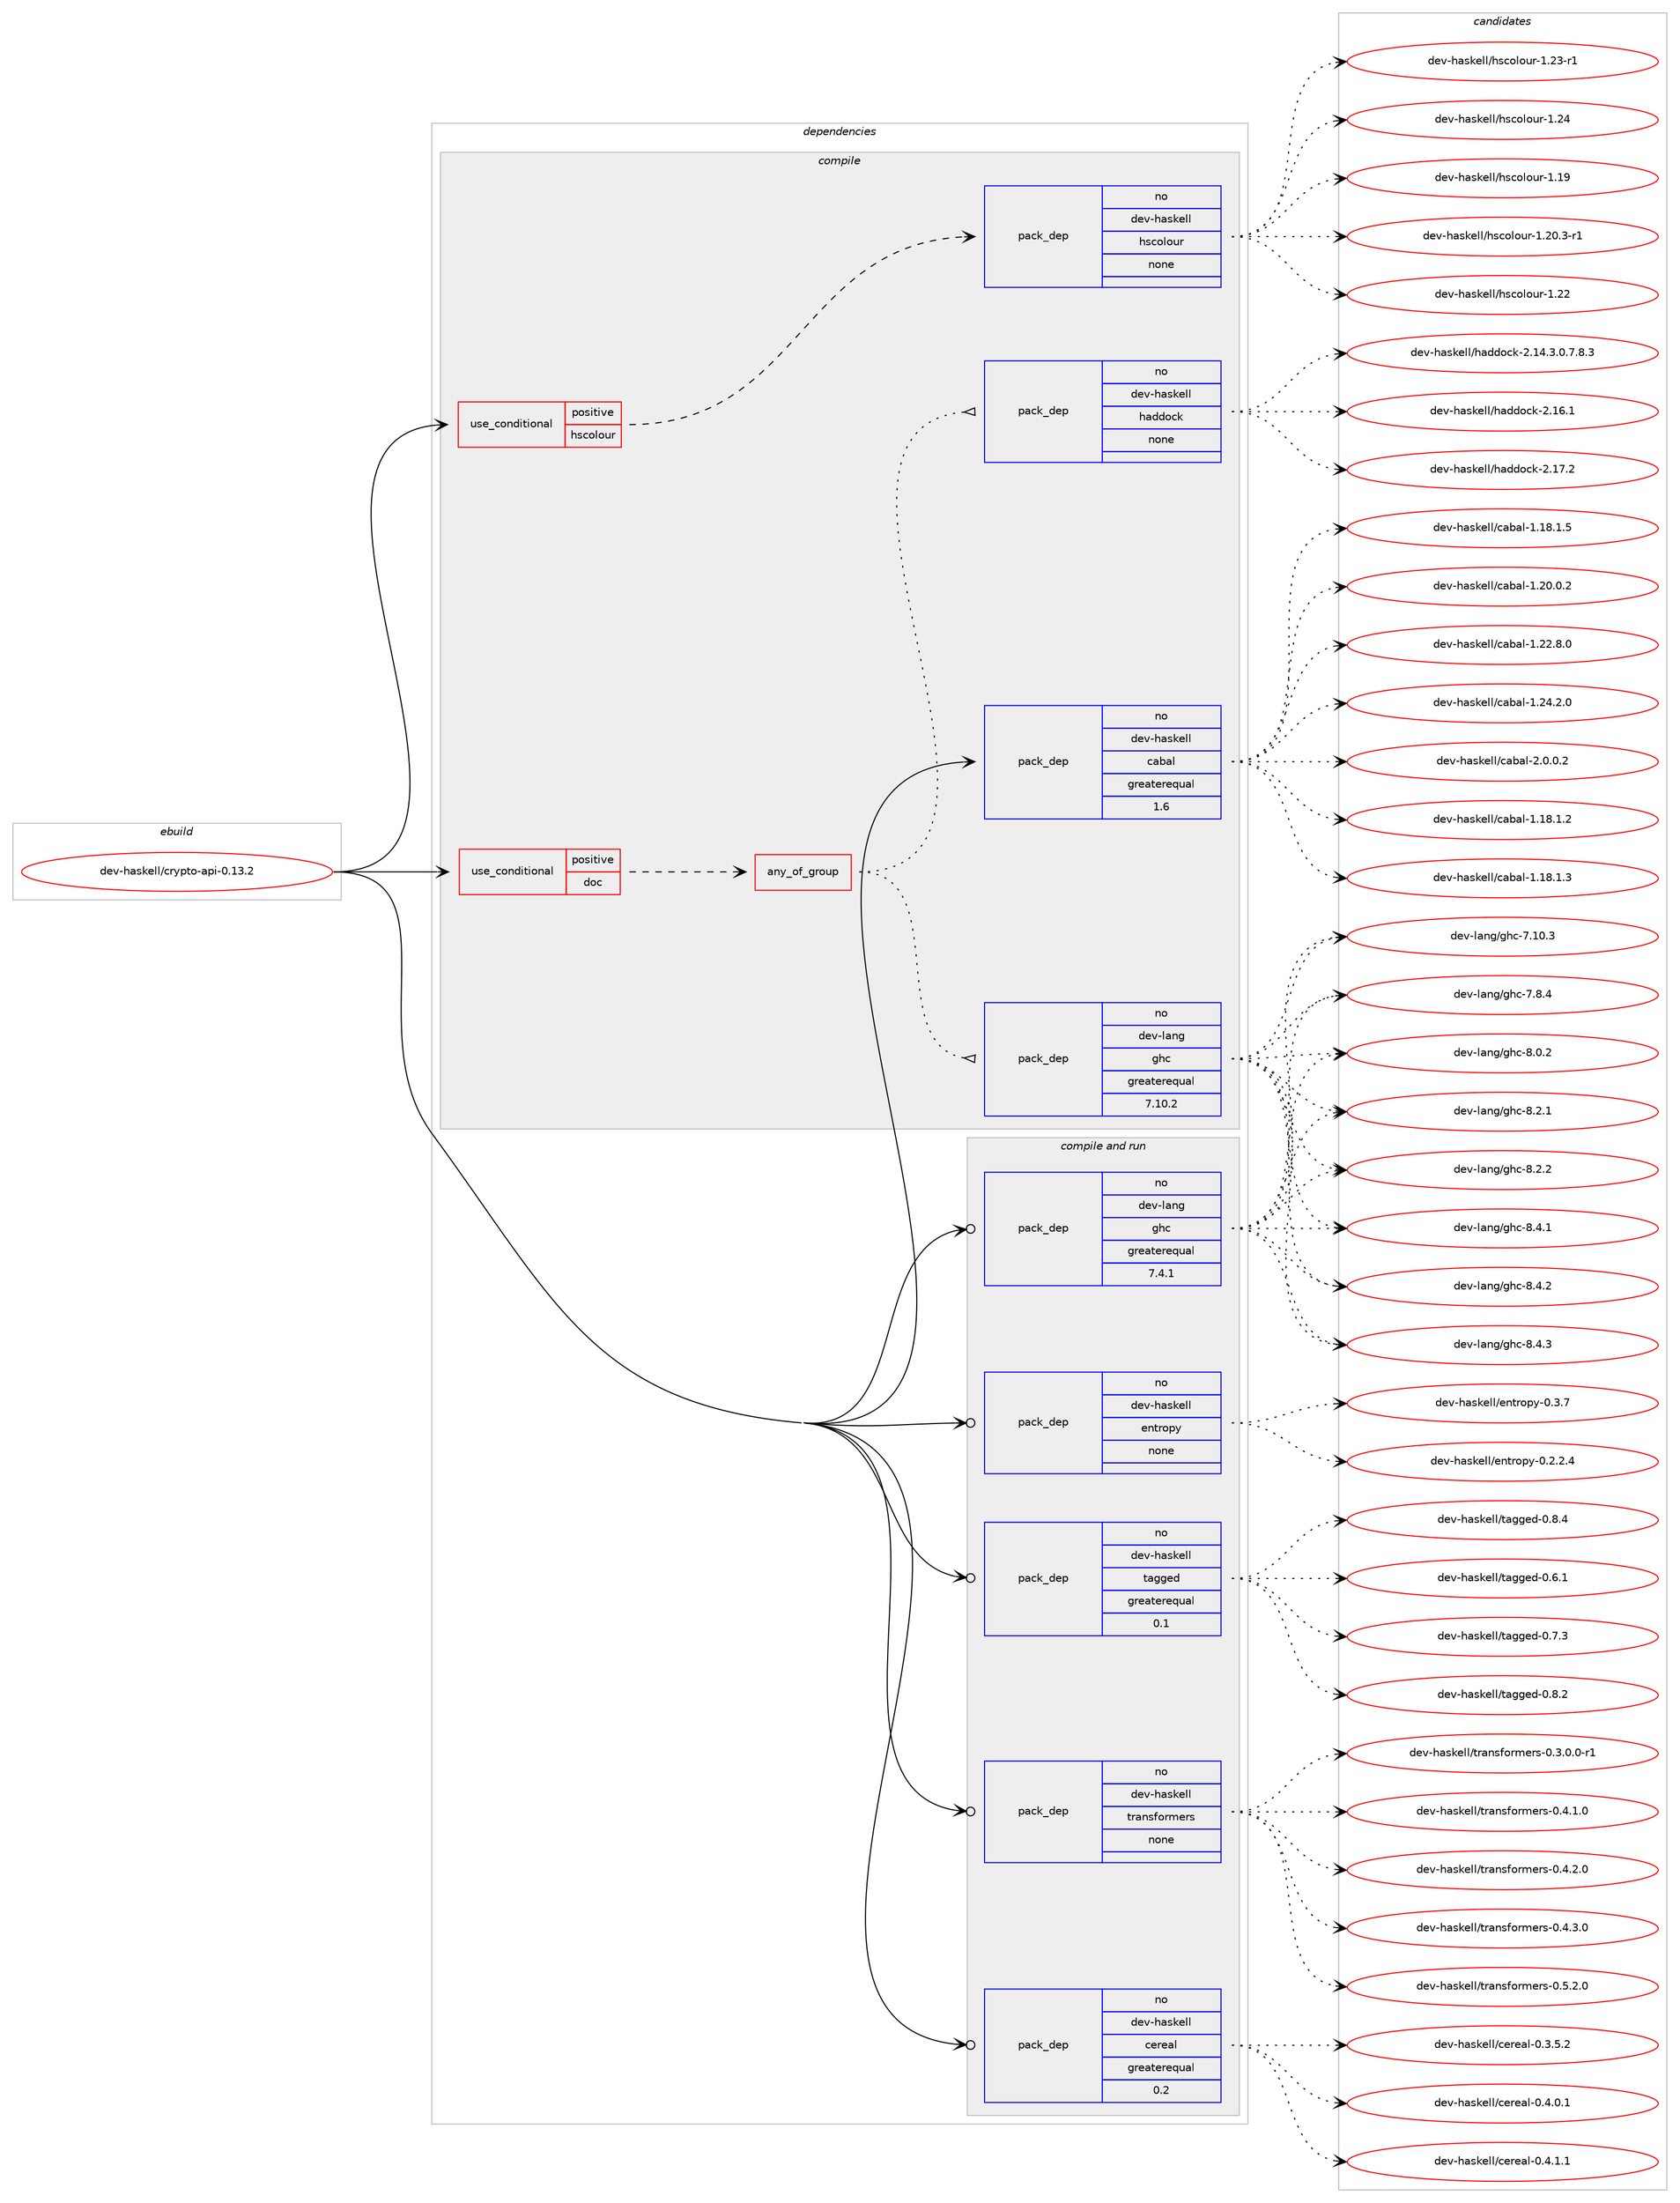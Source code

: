 digraph prolog {

# *************
# Graph options
# *************

newrank=true;
concentrate=true;
compound=true;
graph [rankdir=LR,fontname=Helvetica,fontsize=10,ranksep=1.5];#, ranksep=2.5, nodesep=0.2];
edge  [arrowhead=vee];
node  [fontname=Helvetica,fontsize=10];

# **********
# The ebuild
# **********

subgraph cluster_leftcol {
color=gray;
rank=same;
label=<<i>ebuild</i>>;
id [label="dev-haskell/crypto-api-0.13.2", color=red, width=4, href="../dev-haskell/crypto-api-0.13.2.svg"];
}

# ****************
# The dependencies
# ****************

subgraph cluster_midcol {
color=gray;
label=<<i>dependencies</i>>;
subgraph cluster_compile {
fillcolor="#eeeeee";
style=filled;
label=<<i>compile</i>>;
subgraph cond359185 {
dependency1330103 [label=<<TABLE BORDER="0" CELLBORDER="1" CELLSPACING="0" CELLPADDING="4"><TR><TD ROWSPAN="3" CELLPADDING="10">use_conditional</TD></TR><TR><TD>positive</TD></TR><TR><TD>doc</TD></TR></TABLE>>, shape=none, color=red];
subgraph any20734 {
dependency1330104 [label=<<TABLE BORDER="0" CELLBORDER="1" CELLSPACING="0" CELLPADDING="4"><TR><TD CELLPADDING="10">any_of_group</TD></TR></TABLE>>, shape=none, color=red];subgraph pack949632 {
dependency1330105 [label=<<TABLE BORDER="0" CELLBORDER="1" CELLSPACING="0" CELLPADDING="4" WIDTH="220"><TR><TD ROWSPAN="6" CELLPADDING="30">pack_dep</TD></TR><TR><TD WIDTH="110">no</TD></TR><TR><TD>dev-haskell</TD></TR><TR><TD>haddock</TD></TR><TR><TD>none</TD></TR><TR><TD></TD></TR></TABLE>>, shape=none, color=blue];
}
dependency1330104:e -> dependency1330105:w [weight=20,style="dotted",arrowhead="oinv"];
subgraph pack949633 {
dependency1330106 [label=<<TABLE BORDER="0" CELLBORDER="1" CELLSPACING="0" CELLPADDING="4" WIDTH="220"><TR><TD ROWSPAN="6" CELLPADDING="30">pack_dep</TD></TR><TR><TD WIDTH="110">no</TD></TR><TR><TD>dev-lang</TD></TR><TR><TD>ghc</TD></TR><TR><TD>greaterequal</TD></TR><TR><TD>7.10.2</TD></TR></TABLE>>, shape=none, color=blue];
}
dependency1330104:e -> dependency1330106:w [weight=20,style="dotted",arrowhead="oinv"];
}
dependency1330103:e -> dependency1330104:w [weight=20,style="dashed",arrowhead="vee"];
}
id:e -> dependency1330103:w [weight=20,style="solid",arrowhead="vee"];
subgraph cond359186 {
dependency1330107 [label=<<TABLE BORDER="0" CELLBORDER="1" CELLSPACING="0" CELLPADDING="4"><TR><TD ROWSPAN="3" CELLPADDING="10">use_conditional</TD></TR><TR><TD>positive</TD></TR><TR><TD>hscolour</TD></TR></TABLE>>, shape=none, color=red];
subgraph pack949634 {
dependency1330108 [label=<<TABLE BORDER="0" CELLBORDER="1" CELLSPACING="0" CELLPADDING="4" WIDTH="220"><TR><TD ROWSPAN="6" CELLPADDING="30">pack_dep</TD></TR><TR><TD WIDTH="110">no</TD></TR><TR><TD>dev-haskell</TD></TR><TR><TD>hscolour</TD></TR><TR><TD>none</TD></TR><TR><TD></TD></TR></TABLE>>, shape=none, color=blue];
}
dependency1330107:e -> dependency1330108:w [weight=20,style="dashed",arrowhead="vee"];
}
id:e -> dependency1330107:w [weight=20,style="solid",arrowhead="vee"];
subgraph pack949635 {
dependency1330109 [label=<<TABLE BORDER="0" CELLBORDER="1" CELLSPACING="0" CELLPADDING="4" WIDTH="220"><TR><TD ROWSPAN="6" CELLPADDING="30">pack_dep</TD></TR><TR><TD WIDTH="110">no</TD></TR><TR><TD>dev-haskell</TD></TR><TR><TD>cabal</TD></TR><TR><TD>greaterequal</TD></TR><TR><TD>1.6</TD></TR></TABLE>>, shape=none, color=blue];
}
id:e -> dependency1330109:w [weight=20,style="solid",arrowhead="vee"];
}
subgraph cluster_compileandrun {
fillcolor="#eeeeee";
style=filled;
label=<<i>compile and run</i>>;
subgraph pack949636 {
dependency1330110 [label=<<TABLE BORDER="0" CELLBORDER="1" CELLSPACING="0" CELLPADDING="4" WIDTH="220"><TR><TD ROWSPAN="6" CELLPADDING="30">pack_dep</TD></TR><TR><TD WIDTH="110">no</TD></TR><TR><TD>dev-haskell</TD></TR><TR><TD>cereal</TD></TR><TR><TD>greaterequal</TD></TR><TR><TD>0.2</TD></TR></TABLE>>, shape=none, color=blue];
}
id:e -> dependency1330110:w [weight=20,style="solid",arrowhead="odotvee"];
subgraph pack949637 {
dependency1330111 [label=<<TABLE BORDER="0" CELLBORDER="1" CELLSPACING="0" CELLPADDING="4" WIDTH="220"><TR><TD ROWSPAN="6" CELLPADDING="30">pack_dep</TD></TR><TR><TD WIDTH="110">no</TD></TR><TR><TD>dev-haskell</TD></TR><TR><TD>entropy</TD></TR><TR><TD>none</TD></TR><TR><TD></TD></TR></TABLE>>, shape=none, color=blue];
}
id:e -> dependency1330111:w [weight=20,style="solid",arrowhead="odotvee"];
subgraph pack949638 {
dependency1330112 [label=<<TABLE BORDER="0" CELLBORDER="1" CELLSPACING="0" CELLPADDING="4" WIDTH="220"><TR><TD ROWSPAN="6" CELLPADDING="30">pack_dep</TD></TR><TR><TD WIDTH="110">no</TD></TR><TR><TD>dev-haskell</TD></TR><TR><TD>tagged</TD></TR><TR><TD>greaterequal</TD></TR><TR><TD>0.1</TD></TR></TABLE>>, shape=none, color=blue];
}
id:e -> dependency1330112:w [weight=20,style="solid",arrowhead="odotvee"];
subgraph pack949639 {
dependency1330113 [label=<<TABLE BORDER="0" CELLBORDER="1" CELLSPACING="0" CELLPADDING="4" WIDTH="220"><TR><TD ROWSPAN="6" CELLPADDING="30">pack_dep</TD></TR><TR><TD WIDTH="110">no</TD></TR><TR><TD>dev-haskell</TD></TR><TR><TD>transformers</TD></TR><TR><TD>none</TD></TR><TR><TD></TD></TR></TABLE>>, shape=none, color=blue];
}
id:e -> dependency1330113:w [weight=20,style="solid",arrowhead="odotvee"];
subgraph pack949640 {
dependency1330114 [label=<<TABLE BORDER="0" CELLBORDER="1" CELLSPACING="0" CELLPADDING="4" WIDTH="220"><TR><TD ROWSPAN="6" CELLPADDING="30">pack_dep</TD></TR><TR><TD WIDTH="110">no</TD></TR><TR><TD>dev-lang</TD></TR><TR><TD>ghc</TD></TR><TR><TD>greaterequal</TD></TR><TR><TD>7.4.1</TD></TR></TABLE>>, shape=none, color=blue];
}
id:e -> dependency1330114:w [weight=20,style="solid",arrowhead="odotvee"];
}
subgraph cluster_run {
fillcolor="#eeeeee";
style=filled;
label=<<i>run</i>>;
}
}

# **************
# The candidates
# **************

subgraph cluster_choices {
rank=same;
color=gray;
label=<<i>candidates</i>>;

subgraph choice949632 {
color=black;
nodesep=1;
choice1001011184510497115107101108108471049710010011199107455046495246514648465546564651 [label="dev-haskell/haddock-2.14.3.0.7.8.3", color=red, width=4,href="../dev-haskell/haddock-2.14.3.0.7.8.3.svg"];
choice100101118451049711510710110810847104971001001119910745504649544649 [label="dev-haskell/haddock-2.16.1", color=red, width=4,href="../dev-haskell/haddock-2.16.1.svg"];
choice100101118451049711510710110810847104971001001119910745504649554650 [label="dev-haskell/haddock-2.17.2", color=red, width=4,href="../dev-haskell/haddock-2.17.2.svg"];
dependency1330105:e -> choice1001011184510497115107101108108471049710010011199107455046495246514648465546564651:w [style=dotted,weight="100"];
dependency1330105:e -> choice100101118451049711510710110810847104971001001119910745504649544649:w [style=dotted,weight="100"];
dependency1330105:e -> choice100101118451049711510710110810847104971001001119910745504649554650:w [style=dotted,weight="100"];
}
subgraph choice949633 {
color=black;
nodesep=1;
choice1001011184510897110103471031049945554649484651 [label="dev-lang/ghc-7.10.3", color=red, width=4,href="../dev-lang/ghc-7.10.3.svg"];
choice10010111845108971101034710310499455546564652 [label="dev-lang/ghc-7.8.4", color=red, width=4,href="../dev-lang/ghc-7.8.4.svg"];
choice10010111845108971101034710310499455646484650 [label="dev-lang/ghc-8.0.2", color=red, width=4,href="../dev-lang/ghc-8.0.2.svg"];
choice10010111845108971101034710310499455646504649 [label="dev-lang/ghc-8.2.1", color=red, width=4,href="../dev-lang/ghc-8.2.1.svg"];
choice10010111845108971101034710310499455646504650 [label="dev-lang/ghc-8.2.2", color=red, width=4,href="../dev-lang/ghc-8.2.2.svg"];
choice10010111845108971101034710310499455646524649 [label="dev-lang/ghc-8.4.1", color=red, width=4,href="../dev-lang/ghc-8.4.1.svg"];
choice10010111845108971101034710310499455646524650 [label="dev-lang/ghc-8.4.2", color=red, width=4,href="../dev-lang/ghc-8.4.2.svg"];
choice10010111845108971101034710310499455646524651 [label="dev-lang/ghc-8.4.3", color=red, width=4,href="../dev-lang/ghc-8.4.3.svg"];
dependency1330106:e -> choice1001011184510897110103471031049945554649484651:w [style=dotted,weight="100"];
dependency1330106:e -> choice10010111845108971101034710310499455546564652:w [style=dotted,weight="100"];
dependency1330106:e -> choice10010111845108971101034710310499455646484650:w [style=dotted,weight="100"];
dependency1330106:e -> choice10010111845108971101034710310499455646504649:w [style=dotted,weight="100"];
dependency1330106:e -> choice10010111845108971101034710310499455646504650:w [style=dotted,weight="100"];
dependency1330106:e -> choice10010111845108971101034710310499455646524649:w [style=dotted,weight="100"];
dependency1330106:e -> choice10010111845108971101034710310499455646524650:w [style=dotted,weight="100"];
dependency1330106:e -> choice10010111845108971101034710310499455646524651:w [style=dotted,weight="100"];
}
subgraph choice949634 {
color=black;
nodesep=1;
choice100101118451049711510710110810847104115991111081111171144549464957 [label="dev-haskell/hscolour-1.19", color=red, width=4,href="../dev-haskell/hscolour-1.19.svg"];
choice10010111845104971151071011081084710411599111108111117114454946504846514511449 [label="dev-haskell/hscolour-1.20.3-r1", color=red, width=4,href="../dev-haskell/hscolour-1.20.3-r1.svg"];
choice100101118451049711510710110810847104115991111081111171144549465050 [label="dev-haskell/hscolour-1.22", color=red, width=4,href="../dev-haskell/hscolour-1.22.svg"];
choice1001011184510497115107101108108471041159911110811111711445494650514511449 [label="dev-haskell/hscolour-1.23-r1", color=red, width=4,href="../dev-haskell/hscolour-1.23-r1.svg"];
choice100101118451049711510710110810847104115991111081111171144549465052 [label="dev-haskell/hscolour-1.24", color=red, width=4,href="../dev-haskell/hscolour-1.24.svg"];
dependency1330108:e -> choice100101118451049711510710110810847104115991111081111171144549464957:w [style=dotted,weight="100"];
dependency1330108:e -> choice10010111845104971151071011081084710411599111108111117114454946504846514511449:w [style=dotted,weight="100"];
dependency1330108:e -> choice100101118451049711510710110810847104115991111081111171144549465050:w [style=dotted,weight="100"];
dependency1330108:e -> choice1001011184510497115107101108108471041159911110811111711445494650514511449:w [style=dotted,weight="100"];
dependency1330108:e -> choice100101118451049711510710110810847104115991111081111171144549465052:w [style=dotted,weight="100"];
}
subgraph choice949635 {
color=black;
nodesep=1;
choice10010111845104971151071011081084799979897108454946495646494650 [label="dev-haskell/cabal-1.18.1.2", color=red, width=4,href="../dev-haskell/cabal-1.18.1.2.svg"];
choice10010111845104971151071011081084799979897108454946495646494651 [label="dev-haskell/cabal-1.18.1.3", color=red, width=4,href="../dev-haskell/cabal-1.18.1.3.svg"];
choice10010111845104971151071011081084799979897108454946495646494653 [label="dev-haskell/cabal-1.18.1.5", color=red, width=4,href="../dev-haskell/cabal-1.18.1.5.svg"];
choice10010111845104971151071011081084799979897108454946504846484650 [label="dev-haskell/cabal-1.20.0.2", color=red, width=4,href="../dev-haskell/cabal-1.20.0.2.svg"];
choice10010111845104971151071011081084799979897108454946505046564648 [label="dev-haskell/cabal-1.22.8.0", color=red, width=4,href="../dev-haskell/cabal-1.22.8.0.svg"];
choice10010111845104971151071011081084799979897108454946505246504648 [label="dev-haskell/cabal-1.24.2.0", color=red, width=4,href="../dev-haskell/cabal-1.24.2.0.svg"];
choice100101118451049711510710110810847999798971084550464846484650 [label="dev-haskell/cabal-2.0.0.2", color=red, width=4,href="../dev-haskell/cabal-2.0.0.2.svg"];
dependency1330109:e -> choice10010111845104971151071011081084799979897108454946495646494650:w [style=dotted,weight="100"];
dependency1330109:e -> choice10010111845104971151071011081084799979897108454946495646494651:w [style=dotted,weight="100"];
dependency1330109:e -> choice10010111845104971151071011081084799979897108454946495646494653:w [style=dotted,weight="100"];
dependency1330109:e -> choice10010111845104971151071011081084799979897108454946504846484650:w [style=dotted,weight="100"];
dependency1330109:e -> choice10010111845104971151071011081084799979897108454946505046564648:w [style=dotted,weight="100"];
dependency1330109:e -> choice10010111845104971151071011081084799979897108454946505246504648:w [style=dotted,weight="100"];
dependency1330109:e -> choice100101118451049711510710110810847999798971084550464846484650:w [style=dotted,weight="100"];
}
subgraph choice949636 {
color=black;
nodesep=1;
choice10010111845104971151071011081084799101114101971084548465146534650 [label="dev-haskell/cereal-0.3.5.2", color=red, width=4,href="../dev-haskell/cereal-0.3.5.2.svg"];
choice10010111845104971151071011081084799101114101971084548465246484649 [label="dev-haskell/cereal-0.4.0.1", color=red, width=4,href="../dev-haskell/cereal-0.4.0.1.svg"];
choice10010111845104971151071011081084799101114101971084548465246494649 [label="dev-haskell/cereal-0.4.1.1", color=red, width=4,href="../dev-haskell/cereal-0.4.1.1.svg"];
dependency1330110:e -> choice10010111845104971151071011081084799101114101971084548465146534650:w [style=dotted,weight="100"];
dependency1330110:e -> choice10010111845104971151071011081084799101114101971084548465246484649:w [style=dotted,weight="100"];
dependency1330110:e -> choice10010111845104971151071011081084799101114101971084548465246494649:w [style=dotted,weight="100"];
}
subgraph choice949637 {
color=black;
nodesep=1;
choice1001011184510497115107101108108471011101161141111121214548465046504652 [label="dev-haskell/entropy-0.2.2.4", color=red, width=4,href="../dev-haskell/entropy-0.2.2.4.svg"];
choice100101118451049711510710110810847101110116114111112121454846514655 [label="dev-haskell/entropy-0.3.7", color=red, width=4,href="../dev-haskell/entropy-0.3.7.svg"];
dependency1330111:e -> choice1001011184510497115107101108108471011101161141111121214548465046504652:w [style=dotted,weight="100"];
dependency1330111:e -> choice100101118451049711510710110810847101110116114111112121454846514655:w [style=dotted,weight="100"];
}
subgraph choice949638 {
color=black;
nodesep=1;
choice10010111845104971151071011081084711697103103101100454846544649 [label="dev-haskell/tagged-0.6.1", color=red, width=4,href="../dev-haskell/tagged-0.6.1.svg"];
choice10010111845104971151071011081084711697103103101100454846554651 [label="dev-haskell/tagged-0.7.3", color=red, width=4,href="../dev-haskell/tagged-0.7.3.svg"];
choice10010111845104971151071011081084711697103103101100454846564650 [label="dev-haskell/tagged-0.8.2", color=red, width=4,href="../dev-haskell/tagged-0.8.2.svg"];
choice10010111845104971151071011081084711697103103101100454846564652 [label="dev-haskell/tagged-0.8.4", color=red, width=4,href="../dev-haskell/tagged-0.8.4.svg"];
dependency1330112:e -> choice10010111845104971151071011081084711697103103101100454846544649:w [style=dotted,weight="100"];
dependency1330112:e -> choice10010111845104971151071011081084711697103103101100454846554651:w [style=dotted,weight="100"];
dependency1330112:e -> choice10010111845104971151071011081084711697103103101100454846564650:w [style=dotted,weight="100"];
dependency1330112:e -> choice10010111845104971151071011081084711697103103101100454846564652:w [style=dotted,weight="100"];
}
subgraph choice949639 {
color=black;
nodesep=1;
choice1001011184510497115107101108108471161149711011510211111410910111411545484651464846484511449 [label="dev-haskell/transformers-0.3.0.0-r1", color=red, width=4,href="../dev-haskell/transformers-0.3.0.0-r1.svg"];
choice100101118451049711510710110810847116114971101151021111141091011141154548465246494648 [label="dev-haskell/transformers-0.4.1.0", color=red, width=4,href="../dev-haskell/transformers-0.4.1.0.svg"];
choice100101118451049711510710110810847116114971101151021111141091011141154548465246504648 [label="dev-haskell/transformers-0.4.2.0", color=red, width=4,href="../dev-haskell/transformers-0.4.2.0.svg"];
choice100101118451049711510710110810847116114971101151021111141091011141154548465246514648 [label="dev-haskell/transformers-0.4.3.0", color=red, width=4,href="../dev-haskell/transformers-0.4.3.0.svg"];
choice100101118451049711510710110810847116114971101151021111141091011141154548465346504648 [label="dev-haskell/transformers-0.5.2.0", color=red, width=4,href="../dev-haskell/transformers-0.5.2.0.svg"];
dependency1330113:e -> choice1001011184510497115107101108108471161149711011510211111410910111411545484651464846484511449:w [style=dotted,weight="100"];
dependency1330113:e -> choice100101118451049711510710110810847116114971101151021111141091011141154548465246494648:w [style=dotted,weight="100"];
dependency1330113:e -> choice100101118451049711510710110810847116114971101151021111141091011141154548465246504648:w [style=dotted,weight="100"];
dependency1330113:e -> choice100101118451049711510710110810847116114971101151021111141091011141154548465246514648:w [style=dotted,weight="100"];
dependency1330113:e -> choice100101118451049711510710110810847116114971101151021111141091011141154548465346504648:w [style=dotted,weight="100"];
}
subgraph choice949640 {
color=black;
nodesep=1;
choice1001011184510897110103471031049945554649484651 [label="dev-lang/ghc-7.10.3", color=red, width=4,href="../dev-lang/ghc-7.10.3.svg"];
choice10010111845108971101034710310499455546564652 [label="dev-lang/ghc-7.8.4", color=red, width=4,href="../dev-lang/ghc-7.8.4.svg"];
choice10010111845108971101034710310499455646484650 [label="dev-lang/ghc-8.0.2", color=red, width=4,href="../dev-lang/ghc-8.0.2.svg"];
choice10010111845108971101034710310499455646504649 [label="dev-lang/ghc-8.2.1", color=red, width=4,href="../dev-lang/ghc-8.2.1.svg"];
choice10010111845108971101034710310499455646504650 [label="dev-lang/ghc-8.2.2", color=red, width=4,href="../dev-lang/ghc-8.2.2.svg"];
choice10010111845108971101034710310499455646524649 [label="dev-lang/ghc-8.4.1", color=red, width=4,href="../dev-lang/ghc-8.4.1.svg"];
choice10010111845108971101034710310499455646524650 [label="dev-lang/ghc-8.4.2", color=red, width=4,href="../dev-lang/ghc-8.4.2.svg"];
choice10010111845108971101034710310499455646524651 [label="dev-lang/ghc-8.4.3", color=red, width=4,href="../dev-lang/ghc-8.4.3.svg"];
dependency1330114:e -> choice1001011184510897110103471031049945554649484651:w [style=dotted,weight="100"];
dependency1330114:e -> choice10010111845108971101034710310499455546564652:w [style=dotted,weight="100"];
dependency1330114:e -> choice10010111845108971101034710310499455646484650:w [style=dotted,weight="100"];
dependency1330114:e -> choice10010111845108971101034710310499455646504649:w [style=dotted,weight="100"];
dependency1330114:e -> choice10010111845108971101034710310499455646504650:w [style=dotted,weight="100"];
dependency1330114:e -> choice10010111845108971101034710310499455646524649:w [style=dotted,weight="100"];
dependency1330114:e -> choice10010111845108971101034710310499455646524650:w [style=dotted,weight="100"];
dependency1330114:e -> choice10010111845108971101034710310499455646524651:w [style=dotted,weight="100"];
}
}

}
